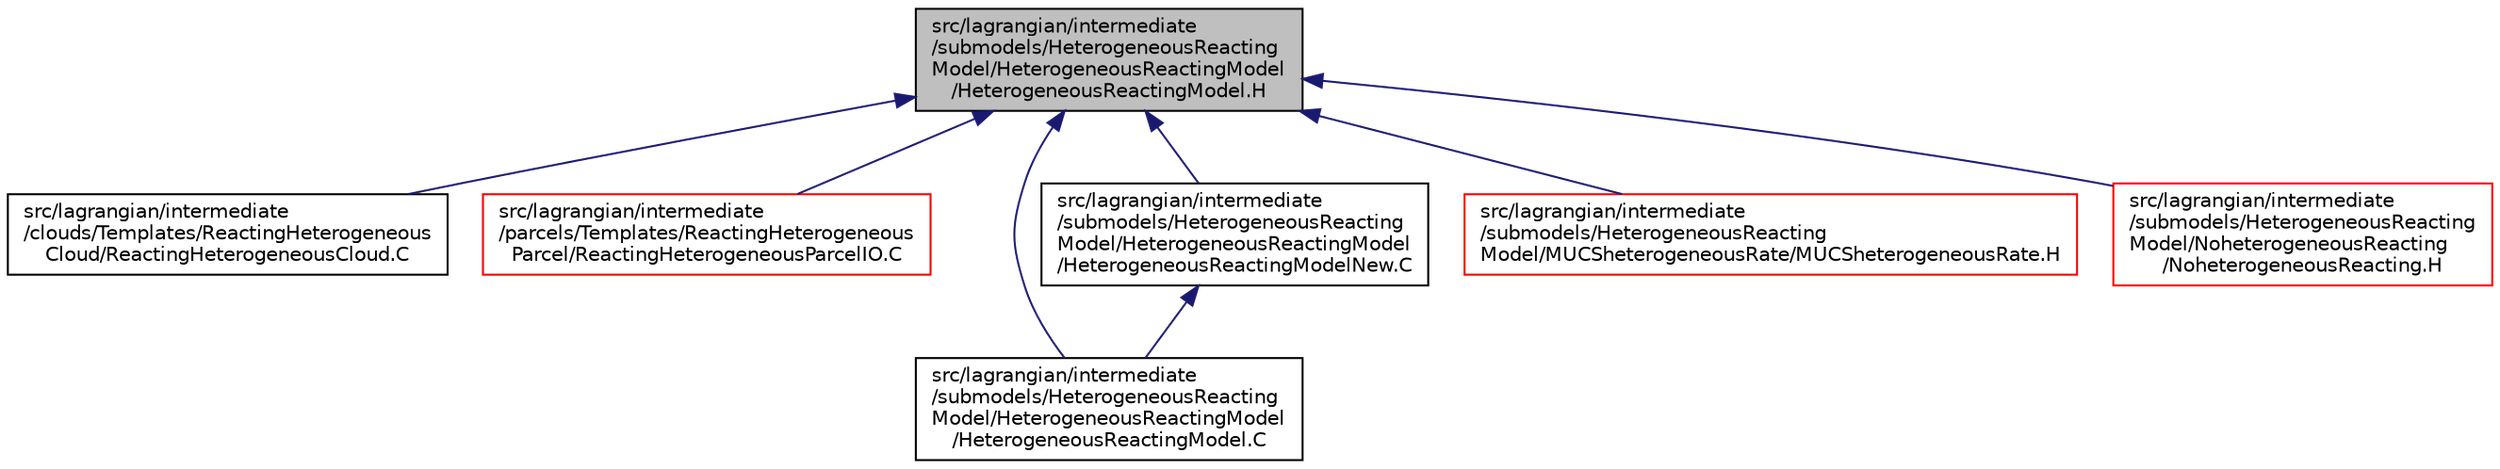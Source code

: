 digraph "src/lagrangian/intermediate/submodels/HeterogeneousReactingModel/HeterogeneousReactingModel/HeterogeneousReactingModel.H"
{
  bgcolor="transparent";
  edge [fontname="Helvetica",fontsize="10",labelfontname="Helvetica",labelfontsize="10"];
  node [fontname="Helvetica",fontsize="10",shape=record];
  Node1 [label="src/lagrangian/intermediate\l/submodels/HeterogeneousReacting\lModel/HeterogeneousReactingModel\l/HeterogeneousReactingModel.H",height=0.2,width=0.4,color="black", fillcolor="grey75", style="filled" fontcolor="black"];
  Node1 -> Node2 [dir="back",color="midnightblue",fontsize="10",style="solid",fontname="Helvetica"];
  Node2 [label="src/lagrangian/intermediate\l/clouds/Templates/ReactingHeterogeneous\lCloud/ReactingHeterogeneousCloud.C",height=0.2,width=0.4,color="black",URL="$ReactingHeterogeneousCloud_8C.html"];
  Node1 -> Node3 [dir="back",color="midnightblue",fontsize="10",style="solid",fontname="Helvetica"];
  Node3 [label="src/lagrangian/intermediate\l/parcels/Templates/ReactingHeterogeneous\lParcel/ReactingHeterogeneousParcelIO.C",height=0.2,width=0.4,color="red",URL="$ReactingHeterogeneousParcelIO_8C.html"];
  Node1 -> Node4 [dir="back",color="midnightblue",fontsize="10",style="solid",fontname="Helvetica"];
  Node4 [label="src/lagrangian/intermediate\l/submodels/HeterogeneousReacting\lModel/HeterogeneousReactingModel\l/HeterogeneousReactingModel.C",height=0.2,width=0.4,color="black",URL="$HeterogeneousReactingModel_8C.html"];
  Node1 -> Node5 [dir="back",color="midnightblue",fontsize="10",style="solid",fontname="Helvetica"];
  Node5 [label="src/lagrangian/intermediate\l/submodels/HeterogeneousReacting\lModel/HeterogeneousReactingModel\l/HeterogeneousReactingModelNew.C",height=0.2,width=0.4,color="black",URL="$HeterogeneousReactingModelNew_8C.html"];
  Node5 -> Node4 [dir="back",color="midnightblue",fontsize="10",style="solid",fontname="Helvetica"];
  Node1 -> Node6 [dir="back",color="midnightblue",fontsize="10",style="solid",fontname="Helvetica"];
  Node6 [label="src/lagrangian/intermediate\l/submodels/HeterogeneousReacting\lModel/MUCSheterogeneousRate/MUCSheterogeneousRate.H",height=0.2,width=0.4,color="red",URL="$MUCSheterogeneousRate_8H.html"];
  Node1 -> Node7 [dir="back",color="midnightblue",fontsize="10",style="solid",fontname="Helvetica"];
  Node7 [label="src/lagrangian/intermediate\l/submodels/HeterogeneousReacting\lModel/NoheterogeneousReacting\l/NoheterogeneousReacting.H",height=0.2,width=0.4,color="red",URL="$NoheterogeneousReacting_8H.html"];
}
